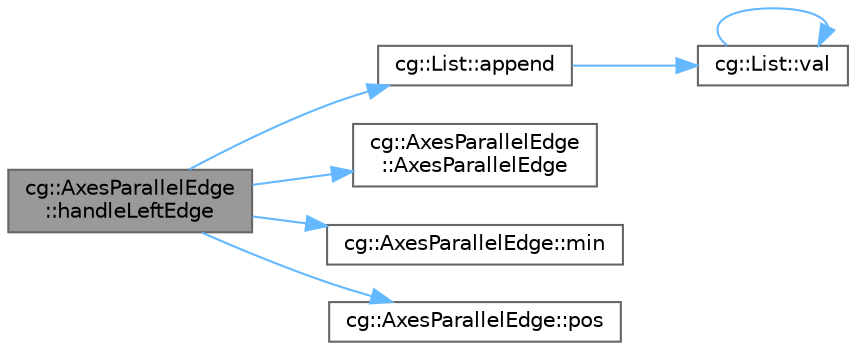 digraph "cg::AxesParallelEdge::handleLeftEdge"
{
 // LATEX_PDF_SIZE
  bgcolor="transparent";
  edge [fontname=Helvetica,fontsize=10,labelfontname=Helvetica,labelfontsize=10];
  node [fontname=Helvetica,fontsize=10,shape=box,height=0.2,width=0.4];
  rankdir="LR";
  Node1 [id="Node000001",label="cg::AxesParallelEdge\l::handleLeftEdge",height=0.2,width=0.4,color="gray40", fillcolor="grey60", style="filled", fontcolor="black",tooltip=" "];
  Node1 -> Node2 [id="edge1_Node000001_Node000002",color="steelblue1",style="solid",tooltip=" "];
  Node2 [id="Node000002",label="cg::List::append",height=0.2,width=0.4,color="grey40", fillcolor="white", style="filled",URL="$classcg_1_1_list.html#ab3d1d9a488def2473913b2f58fc291f8",tooltip=" "];
  Node2 -> Node3 [id="edge2_Node000002_Node000003",color="steelblue1",style="solid",tooltip=" "];
  Node3 [id="Node000003",label="cg::List::val",height=0.2,width=0.4,color="grey40", fillcolor="white", style="filled",URL="$classcg_1_1_list.html#abb630c74effbfbb9f67e865eec72169b",tooltip=" "];
  Node3 -> Node3 [id="edge3_Node000003_Node000003",color="steelblue1",style="solid",tooltip=" "];
  Node1 -> Node4 [id="edge4_Node000001_Node000004",color="steelblue1",style="solid",tooltip=" "];
  Node4 [id="Node000004",label="cg::AxesParallelEdge\l::AxesParallelEdge",height=0.2,width=0.4,color="grey40", fillcolor="white", style="filled",URL="$classcg_1_1_axes_parallel_edge.html#a9c9e54393cb232d817bf5212d2bd2721",tooltip=" "];
  Node1 -> Node5 [id="edge5_Node000001_Node000005",color="steelblue1",style="solid",tooltip=" "];
  Node5 [id="Node000005",label="cg::AxesParallelEdge::min",height=0.2,width=0.4,color="grey40", fillcolor="white", style="filled",URL="$classcg_1_1_axes_parallel_edge.html#ac9c9414badbbd9a7a09047c0ec6eefbe",tooltip=" "];
  Node1 -> Node6 [id="edge6_Node000001_Node000006",color="steelblue1",style="solid",tooltip=" "];
  Node6 [id="Node000006",label="cg::AxesParallelEdge::pos",height=0.2,width=0.4,color="grey40", fillcolor="white", style="filled",URL="$classcg_1_1_axes_parallel_edge.html#aec6ce86d13c6ddd8a66a15541140113b",tooltip=" "];
}

